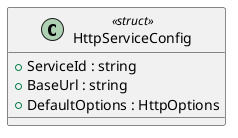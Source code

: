 @startuml
class HttpServiceConfig <<struct>> {
    + ServiceId : string
    + BaseUrl : string
    + DefaultOptions : HttpOptions
}
@enduml
